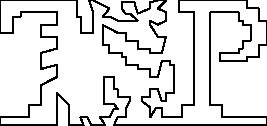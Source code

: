 unitsize(0.01cm);
// 3946.53
draw((155.42,150.65)--(183.92,150.65));
draw((183.92,150.65)--(205.42,150.65));
draw((205.42,150.65)--(205.42,171.65));
draw((205.42,171.65)--(226.42,171.65));
draw((226.42,171.65)--(226.42,186.15));
draw((226.42,186.15)--(226.42,207.15));
draw((226.42,207.15)--(254.92,221.65));
draw((254.92,221.65)--(254.92,243.15));
draw((254.92,243.15)--(226.42,235.65));
draw((226.42,235.65)--(226.42,264.15));
draw((226.42,264.15)--(254.92,271.65));
draw((254.92,271.65)--(254.92,292.65));
draw((254.92,292.65)--(226.42,292.65));
draw((226.42,292.65)--(226.42,314.15));
draw((226.42,314.15)--(254.92,314.15));
draw((254.92,314.15)--(254.92,335.65));
draw((254.92,335.65)--(226.42,335.65));
draw((226.42,335.65)--(205.42,335.65));
draw((205.42,335.65)--(190.92,335.65));
draw((190.92,335.65)--(190.92,328.15));
draw((190.92,328.15)--(176.92,328.15));
draw((176.92,328.15)--(176.92,299.65));
draw((176.92,299.65)--(155.42,299.65));
draw((155.42,299.65)--(155.42,314.15));
draw((155.42,314.15)--(155.42,328.15));
draw((155.42,328.15)--(155.42,356.65));
draw((155.42,356.65)--(183.92,356.65));
draw((183.92,356.65)--(219.42,356.65));
draw((219.42,356.65)--(240.92,356.65));
draw((240.92,356.65)--(254.92,356.65));
draw((254.92,356.65)--(269.42,356.65));
draw((269.42,356.65)--(290.42,356.65));
draw((290.42,356.65)--(290.42,335.65));
draw((290.42,335.65)--(290.42,328.15));
draw((290.42,328.15)--(297.92,328.15));
draw((297.92,328.15)--(297.92,299.65));
draw((297.92,299.65)--(318.92,299.65));
draw((318.92,299.65)--(318.92,314.15));
draw((318.92,314.15)--(318.92,321.65));
draw((318.92,321.65)--(318.92,328.15));
draw((318.92,328.15)--(318.92,335.65));
draw((318.92,335.65)--(311.92,356.65));
draw((311.92,356.65)--(318.92,356.65));
draw((318.92,356.65)--(347.42,342.65));
draw((347.42,342.65)--(336.42,328.15));
draw((336.42,328.15)--(347.42,328.15));
draw((347.42,328.15)--(361.92,321.15));
draw((361.92,321.15)--(375.92,321.15));
draw((375.92,321.15)--(397.42,321.15));
draw((397.42,321.15)--(383.42,333.65));
draw((383.42,333.65)--(375.92,333.65));
draw((375.92,333.65)--(368.92,342.65));
draw((368.92,342.65)--(368.92,353.65));
draw((368.92,353.65)--(391.42,353.65));
draw((391.42,353.65)--(397.42,333.65));
draw((397.42,333.65)--(418.92,342.65));
draw((418.92,342.65)--(418.92,353.65));
draw((418.92,353.65)--(432.92,356.65));
draw((432.92,356.65)--(447.42,356.65));
draw((447.42,356.65)--(432.92,342.65));
draw((432.92,342.65)--(447.42,335.65));
draw((447.42,335.65)--(447.42,321.15));
draw((447.42,321.15)--(432.92,314.15));
draw((432.92,314.15)--(418.92,321.15));
draw((418.92,321.15)--(418.92,314.15));
draw((418.92,314.15)--(432.92,292.65));
draw((432.92,292.65)--(447.42,292.65));
draw((447.42,292.65)--(439.92,264.15));
draw((439.92,264.15)--(425.92,264.15));
draw((425.92,264.15)--(418.92,264.15));
draw((418.92,264.15)--(418.92,271.65));
draw((418.92,271.65)--(397.42,271.65));
draw((397.42,271.65)--(397.42,285.65));
draw((397.42,285.65)--(375.92,285.65));
draw((375.92,285.65)--(375.92,299.65));
draw((375.92,299.65)--(361.92,299.65));
draw((361.92,299.65)--(336.42,313.15));
draw((336.42,313.15)--(336.42,306.15));
draw((336.42,306.15)--(336.42,298.65));
draw((336.42,298.65)--(336.42,278.65));
draw((336.42,278.65)--(347.42,278.65));
draw((347.42,278.65)--(347.42,264.15));
draw((347.42,264.15)--(368.92,264.15));
draw((368.92,264.15)--(368.92,257.15));
draw((368.92,257.15)--(375.92,257.15));
draw((375.92,257.15)--(375.92,243.15));
draw((375.92,243.15)--(397.42,243.15));
draw((397.42,243.15)--(397.42,235.65));
draw((397.42,235.65)--(418.92,235.65));
draw((418.92,235.65)--(418.92,221.65));
draw((418.92,221.65)--(432.92,221.65));
draw((432.92,221.65)--(439.92,250.15));
draw((439.92,250.15)--(454.42,250.15));
draw((454.42,250.15)--(454.42,243.15));
draw((454.42,243.15)--(461.42,243.15));
draw((461.42,243.15)--(461.42,214.65));
draw((461.42,214.65)--(461.42,193.15));
draw((461.42,193.15)--(447.42,193.15));
draw((447.42,193.15)--(447.42,179.15));
draw((447.42,179.15)--(439.92,179.15));
draw((439.92,179.15)--(432.92,200.15));
draw((432.92,200.15)--(418.92,200.15));
draw((418.92,200.15)--(418.92,186.15));
draw((418.92,186.15)--(404.42,186.15));
draw((404.42,186.15)--(404.42,179.15));
draw((404.42,179.15)--(419.92,167.65));
draw((419.92,167.65)--(419.92,150.65));
draw((419.92,150.65)--(429.92,167.65));
draw((429.92,167.65)--(439.92,167.65));
draw((439.92,167.65)--(439.92,150.65));
draw((439.92,150.65)--(454.42,150.65));
draw((454.42,150.65)--(475.92,150.65));
draw((475.92,150.65)--(475.92,160.65));
draw((475.92,160.65)--(475.92,171.65));
draw((475.92,171.65)--(496.92,171.65));
draw((496.92,171.65)--(496.92,193.15));
draw((496.92,193.15)--(496.92,214.65));
draw((496.92,214.65)--(496.92,243.15));
draw((496.92,243.15)--(496.92,271.65));
draw((496.92,271.65)--(496.92,292.65));
draw((496.92,292.65)--(496.92,317.15));
draw((496.92,317.15)--(496.92,335.65));
draw((496.92,335.65)--(482.92,335.65));
draw((482.92,335.65)--(470.42,335.65));
draw((470.42,335.65)--(470.42,345.65));
draw((470.42,345.65)--(470.42,356.65));
draw((470.42,356.65)--(496.92,356.65));
draw((496.92,356.65)--(525.42,356.65));
draw((525.42,356.65)--(539.92,356.65));
draw((539.92,356.65)--(560.92,356.65));
draw((560.92,356.65)--(575.42,356.65));
draw((575.42,356.65)--(589.42,356.65));
draw((589.42,356.65)--(589.42,342.65));
draw((589.42,342.65)--(603.92,342.65));
draw((603.92,342.65)--(610.92,342.65));
draw((610.92,342.65)--(610.92,335.65));
draw((610.92,335.65)--(610.92,321.15));
draw((610.92,321.15)--(624.92,321.15));
draw((624.92,321.15)--(624.92,299.65));
draw((624.92,299.65)--(624.92,278.65));
draw((624.92,278.65)--(610.92,278.65));
draw((610.92,278.65)--(610.92,257.15));
draw((610.92,257.15)--(589.42,257.15));
draw((589.42,257.15)--(589.42,250.15));
draw((589.42,250.15)--(575.42,250.15));
draw((575.42,250.15)--(560.92,250.15));
draw((560.92,250.15)--(542.92,250.15));
draw((542.92,250.15)--(542.92,264.15));
draw((542.92,264.15)--(560.92,264.15));
draw((560.92,264.15)--(575.42,264.15));
draw((575.42,264.15)--(575.42,271.65));
draw((575.42,271.65)--(582.42,271.65));
draw((582.42,271.65)--(582.42,285.65));
draw((582.42,285.65)--(596.42,285.65));
draw((596.42,285.65)--(596.42,314.15));
draw((596.42,314.15)--(582.42,314.15));
draw((582.42,314.15)--(582.42,321.15));
draw((582.42,321.15)--(575.42,321.15));
draw((575.42,321.15)--(575.42,335.65));
draw((575.42,335.65)--(560.92,335.65));
draw((560.92,335.65)--(546.92,335.65));
draw((546.92,335.65)--(525.42,335.65));
draw((525.42,335.65)--(525.42,314.15));
draw((525.42,314.15)--(525.42,299.65));
draw((525.42,299.65)--(525.42,281.65));
draw((525.42,281.65)--(525.42,261.15));
draw((525.42,261.15)--(525.42,250.15));
draw((525.42,250.15)--(525.42,233.15));
draw((525.42,233.15)--(525.42,214.65));
draw((525.42,214.65)--(525.42,193.15));
draw((525.42,193.15)--(525.42,171.65));
draw((525.42,171.65)--(546.92,171.65));
draw((546.92,171.65)--(546.92,150.65));
draw((546.92,150.65)--(568.42,150.65));
draw((568.42,150.65)--(603.92,150.65));
draw((603.92,150.65)--(624.92,150.65));
draw((624.92,150.65)--(624.92,136.15));
draw((624.92,136.15)--(596.42,136.15));
draw((596.42,136.15)--(575.42,136.15));
draw((575.42,136.15)--(553.92,136.15));
draw((553.92,136.15)--(532.42,136.15));
draw((532.42,136.15)--(489.92,136.15));
draw((489.92,136.15)--(468.42,136.15));
draw((468.42,136.15)--(447.42,136.15));
draw((447.42,136.15)--(425.92,136.15));
draw((425.92,136.15)--(404.42,136.15));
draw((404.42,136.15)--(387.42,136.15));
draw((387.42,136.15)--(370.42,136.15));
draw((370.42,136.15)--(355.42,136.15));
draw((355.42,136.15)--(361.92,150.65));
draw((361.92,150.65)--(368.42,150.65));
draw((368.42,150.65)--(375.92,150.65));
draw((375.92,150.65)--(375.92,164.65));
draw((375.92,164.65)--(383.42,179.15));
draw((383.42,179.15)--(383.42,186.15));
draw((383.42,186.15)--(361.92,186.15));
draw((361.92,186.15)--(361.92,200.15));
draw((361.92,200.15)--(354.92,200.15));
draw((354.92,200.15)--(354.92,221.65));
draw((354.92,221.65)--(338.42,221.65));
draw((338.42,221.65)--(338.42,200.15));
draw((338.42,200.15)--(338.42,174.65));
draw((338.42,174.65)--(354.92,174.65));
draw((354.92,174.65)--(362.92,164.65));
draw((362.92,164.65)--(354.92,164.65));
draw((354.92,164.65)--(347.42,150.65));
draw((347.42,150.65)--(338.92,150.65));
draw((338.92,150.65)--(330.92,150.65));
draw((330.92,150.65)--(340.42,136.15));
draw((340.42,136.15)--(326.42,136.15));
draw((326.42,136.15)--(315.92,136.15));
draw((315.92,136.15)--(308.92,150.65));
draw((308.92,150.65)--(296.42,150.65));
draw((296.42,150.65)--(301.92,136.15));
draw((301.92,136.15)--(293.42,136.15));
draw((293.42,136.15)--(276.42,136.15));
draw((276.42,136.15)--(276.42,150.65));
draw((276.42,150.65)--(276.42,171.65));
draw((276.42,171.65)--(254.92,193.15));
draw((254.92,193.15)--(254.92,171.65));
draw((254.92,171.65)--(254.92,136.15));
draw((254.92,136.15)--(212.42,136.15));
draw((212.42,136.15)--(190.92,136.15));
draw((190.92,136.15)--(155.42,136.15));
draw((155.42,136.15)--(155.42,150.65));
